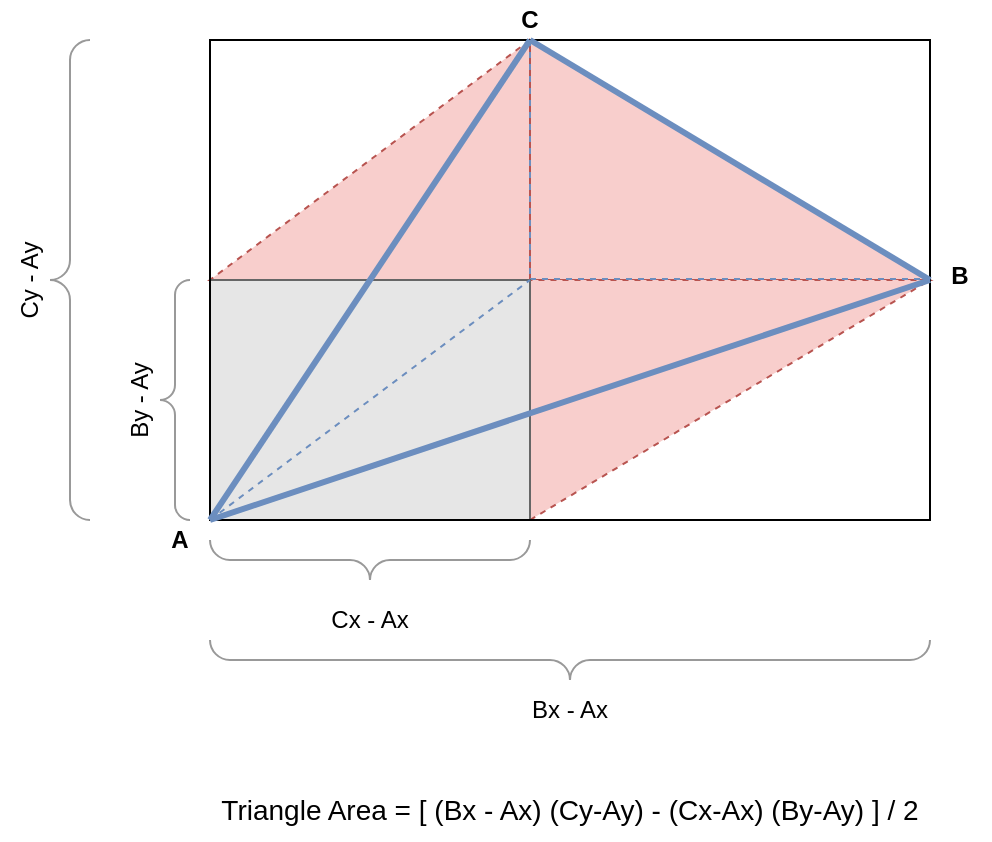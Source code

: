 <mxfile version="15.6.3" type="device"><diagram id="zAfzGgg6tyIesSyES0Fx" name="Page-1"><mxGraphModel dx="984" dy="490" grid="1" gridSize="10" guides="1" tooltips="1" connect="1" arrows="1" fold="1" page="1" pageScale="1" pageWidth="850" pageHeight="1100" math="0" shadow="0"><root><mxCell id="0"/><mxCell id="1" parent="0"/><mxCell id="v1AlEJQn8p2mKCLMbjnN-8" value="" style="rounded=0;whiteSpace=wrap;html=1;strokeWidth=1;fillColor=none;" vertex="1" parent="1"><mxGeometry x="200" y="440" width="360" height="240" as="geometry"/></mxCell><mxCell id="v1AlEJQn8p2mKCLMbjnN-36" value="" style="verticalLabelPosition=bottom;verticalAlign=top;html=1;shape=mxgraph.basic.orthogonal_triangle;strokeColor=#b85450;strokeWidth=1;fillColor=#f8cecc;" vertex="1" parent="1"><mxGeometry x="360" y="440" width="200" height="120" as="geometry"/></mxCell><mxCell id="v1AlEJQn8p2mKCLMbjnN-37" value="" style="verticalLabelPosition=bottom;verticalAlign=top;html=1;shape=mxgraph.basic.orthogonal_triangle;strokeColor=#b85450;strokeWidth=1;fillColor=#f8cecc;flipV=0;flipH=1;dashed=1;" vertex="1" parent="1"><mxGeometry x="200" y="440" width="160" height="120" as="geometry"/></mxCell><mxCell id="v1AlEJQn8p2mKCLMbjnN-38" value="" style="verticalLabelPosition=bottom;verticalAlign=top;html=1;shape=mxgraph.basic.orthogonal_triangle;strokeColor=#b85450;strokeWidth=1;fillColor=#f8cecc;flipV=1;flipH=0;dashed=1;" vertex="1" parent="1"><mxGeometry x="360" y="560" width="200" height="120" as="geometry"/></mxCell><mxCell id="v1AlEJQn8p2mKCLMbjnN-21" value="" style="endArrow=none;html=1;rounded=0;strokeWidth=1;fillColor=#dae8fc;strokeColor=#6c8ebf;dashed=1;" edge="1" parent="1"><mxGeometry width="50" height="50" as="geometry"><mxPoint x="360" y="440" as="sourcePoint"/><mxPoint x="360" y="560" as="targetPoint"/></mxGeometry></mxCell><mxCell id="v1AlEJQn8p2mKCLMbjnN-22" value="" style="endArrow=none;html=1;rounded=0;strokeWidth=1;fillColor=#dae8fc;strokeColor=#6c8ebf;dashed=1;" edge="1" parent="1"><mxGeometry y="0.02" width="50" height="50" as="geometry"><mxPoint x="360" y="559.52" as="sourcePoint"/><mxPoint x="560" y="559.52" as="targetPoint"/></mxGeometry></mxCell><mxCell id="v1AlEJQn8p2mKCLMbjnN-23" value="Bx - Ax" style="text;html=1;strokeColor=none;fillColor=none;align=center;verticalAlign=middle;whiteSpace=wrap;rounded=0;" vertex="1" parent="1"><mxGeometry x="350" y="760" width="60" height="30" as="geometry"/></mxCell><mxCell id="v1AlEJQn8p2mKCLMbjnN-24" value="A" style="text;html=1;strokeColor=none;fillColor=none;align=center;verticalAlign=middle;whiteSpace=wrap;rounded=0;fontStyle=1" vertex="1" parent="1"><mxGeometry x="170" y="680" width="30" height="20" as="geometry"/></mxCell><mxCell id="v1AlEJQn8p2mKCLMbjnN-25" value="B" style="text;html=1;strokeColor=none;fillColor=none;align=center;verticalAlign=middle;whiteSpace=wrap;rounded=0;fontStyle=1" vertex="1" parent="1"><mxGeometry x="560" y="545" width="30" height="25" as="geometry"/></mxCell><mxCell id="v1AlEJQn8p2mKCLMbjnN-26" value="C" style="text;html=1;strokeColor=none;fillColor=none;align=center;verticalAlign=middle;whiteSpace=wrap;rounded=0;fontStyle=1" vertex="1" parent="1"><mxGeometry x="345" y="420" width="30" height="20" as="geometry"/></mxCell><mxCell id="v1AlEJQn8p2mKCLMbjnN-27" value="Cy - Ay" style="text;html=1;strokeColor=none;fillColor=none;align=center;verticalAlign=middle;whiteSpace=wrap;rounded=0;rotation=-90;" vertex="1" parent="1"><mxGeometry x="80" y="545" width="60" height="30" as="geometry"/></mxCell><mxCell id="v1AlEJQn8p2mKCLMbjnN-28" value="By - Ay" style="text;html=1;strokeColor=none;fillColor=none;align=center;verticalAlign=middle;whiteSpace=wrap;rounded=0;rotation=-90;" vertex="1" parent="1"><mxGeometry x="140" y="610" width="50" height="20" as="geometry"/></mxCell><mxCell id="v1AlEJQn8p2mKCLMbjnN-29" value="Cx - Ax" style="text;html=1;strokeColor=none;fillColor=none;align=center;verticalAlign=middle;whiteSpace=wrap;rounded=0;" vertex="1" parent="1"><mxGeometry x="255" y="720" width="50" height="20" as="geometry"/></mxCell><mxCell id="v1AlEJQn8p2mKCLMbjnN-30" value="" style="labelPosition=right;align=left;strokeWidth=1;shape=mxgraph.mockup.markup.curlyBrace;html=1;shadow=0;dashed=0;strokeColor=#999999;direction=north;fillColor=none;" vertex="1" parent="1"><mxGeometry x="120" y="440" width="20" height="240" as="geometry"/></mxCell><mxCell id="v1AlEJQn8p2mKCLMbjnN-31" value="" style="labelPosition=right;align=left;strokeWidth=1;shape=mxgraph.mockup.markup.curlyBrace;html=1;shadow=0;dashed=0;strokeColor=#999999;direction=north;fillColor=none;" vertex="1" parent="1"><mxGeometry x="175" y="560" width="15" height="120" as="geometry"/></mxCell><mxCell id="v1AlEJQn8p2mKCLMbjnN-32" value="" style="verticalLabelPosition=bottom;shadow=0;dashed=0;align=center;html=1;verticalAlign=top;strokeWidth=1;shape=mxgraph.mockup.markup.curlyBrace;strokeColor=#999999;fillColor=none;rotation=180;" vertex="1" parent="1"><mxGeometry x="200" y="690" width="160" height="20" as="geometry"/></mxCell><mxCell id="v1AlEJQn8p2mKCLMbjnN-34" value="" style="verticalLabelPosition=bottom;shadow=0;dashed=0;align=center;html=1;verticalAlign=top;strokeWidth=1;shape=mxgraph.mockup.markup.curlyBrace;strokeColor=#999999;fillColor=none;rotation=180;" vertex="1" parent="1"><mxGeometry x="200" y="740" width="360" height="20" as="geometry"/></mxCell><mxCell id="v1AlEJQn8p2mKCLMbjnN-18" value="" style="rounded=0;whiteSpace=wrap;html=1;strokeColor=#666666;strokeWidth=1;fillColor=#E6E6E6;fontColor=#333333;" vertex="1" parent="1"><mxGeometry x="200" y="560" width="160" height="120" as="geometry"/></mxCell><mxCell id="v1AlEJQn8p2mKCLMbjnN-6" value="" style="group;fillColor=none;fontColor=#333333;strokeColor=#000000;container=0;" vertex="1" connectable="0" parent="1"><mxGeometry x="200" y="440" width="360" height="240" as="geometry"/></mxCell><mxCell id="v1AlEJQn8p2mKCLMbjnN-3" value="" style="endArrow=none;html=1;rounded=0;strokeWidth=3;fillColor=#dae8fc;strokeColor=#6c8ebf;" edge="1" parent="1"><mxGeometry x="200" y="440" width="50" height="50" as="geometry"><mxPoint x="200" y="680" as="sourcePoint"/><mxPoint x="560" y="560" as="targetPoint"/></mxGeometry></mxCell><mxCell id="v1AlEJQn8p2mKCLMbjnN-5" value="" style="endArrow=none;html=1;rounded=0;strokeWidth=3;fillColor=#dae8fc;strokeColor=#6c8ebf;" edge="1" parent="1"><mxGeometry x="200" y="440" width="50" height="50" as="geometry"><mxPoint x="200" y="680" as="sourcePoint"/><mxPoint x="360" y="440" as="targetPoint"/></mxGeometry></mxCell><mxCell id="v1AlEJQn8p2mKCLMbjnN-9" value="" style="endArrow=none;html=1;rounded=0;strokeWidth=1;fillColor=#dae8fc;strokeColor=#6c8ebf;dashed=1;" edge="1" parent="1"><mxGeometry x="200" y="440" width="50" height="50" as="geometry"><mxPoint x="200" y="680" as="sourcePoint"/><mxPoint x="360" y="560" as="targetPoint"/></mxGeometry></mxCell><mxCell id="v1AlEJQn8p2mKCLMbjnN-4" value="" style="endArrow=none;html=1;rounded=0;strokeWidth=3;fillColor=#dae8fc;strokeColor=#6c8ebf;" edge="1" parent="1"><mxGeometry x="200" y="440" width="50" height="50" as="geometry"><mxPoint x="360" y="440" as="sourcePoint"/><mxPoint x="560" y="560" as="targetPoint"/></mxGeometry></mxCell><mxCell id="v1AlEJQn8p2mKCLMbjnN-39" value="Triangle Area = [ (Bx - Ax) (Cy-Ay) - (Cx-Ax) (By-Ay) ] / 2" style="text;html=1;strokeColor=none;fillColor=none;align=center;verticalAlign=middle;whiteSpace=wrap;rounded=0;fontSize=14;" vertex="1" parent="1"><mxGeometry x="200" y="810" width="360" height="30" as="geometry"/></mxCell></root></mxGraphModel></diagram></mxfile>